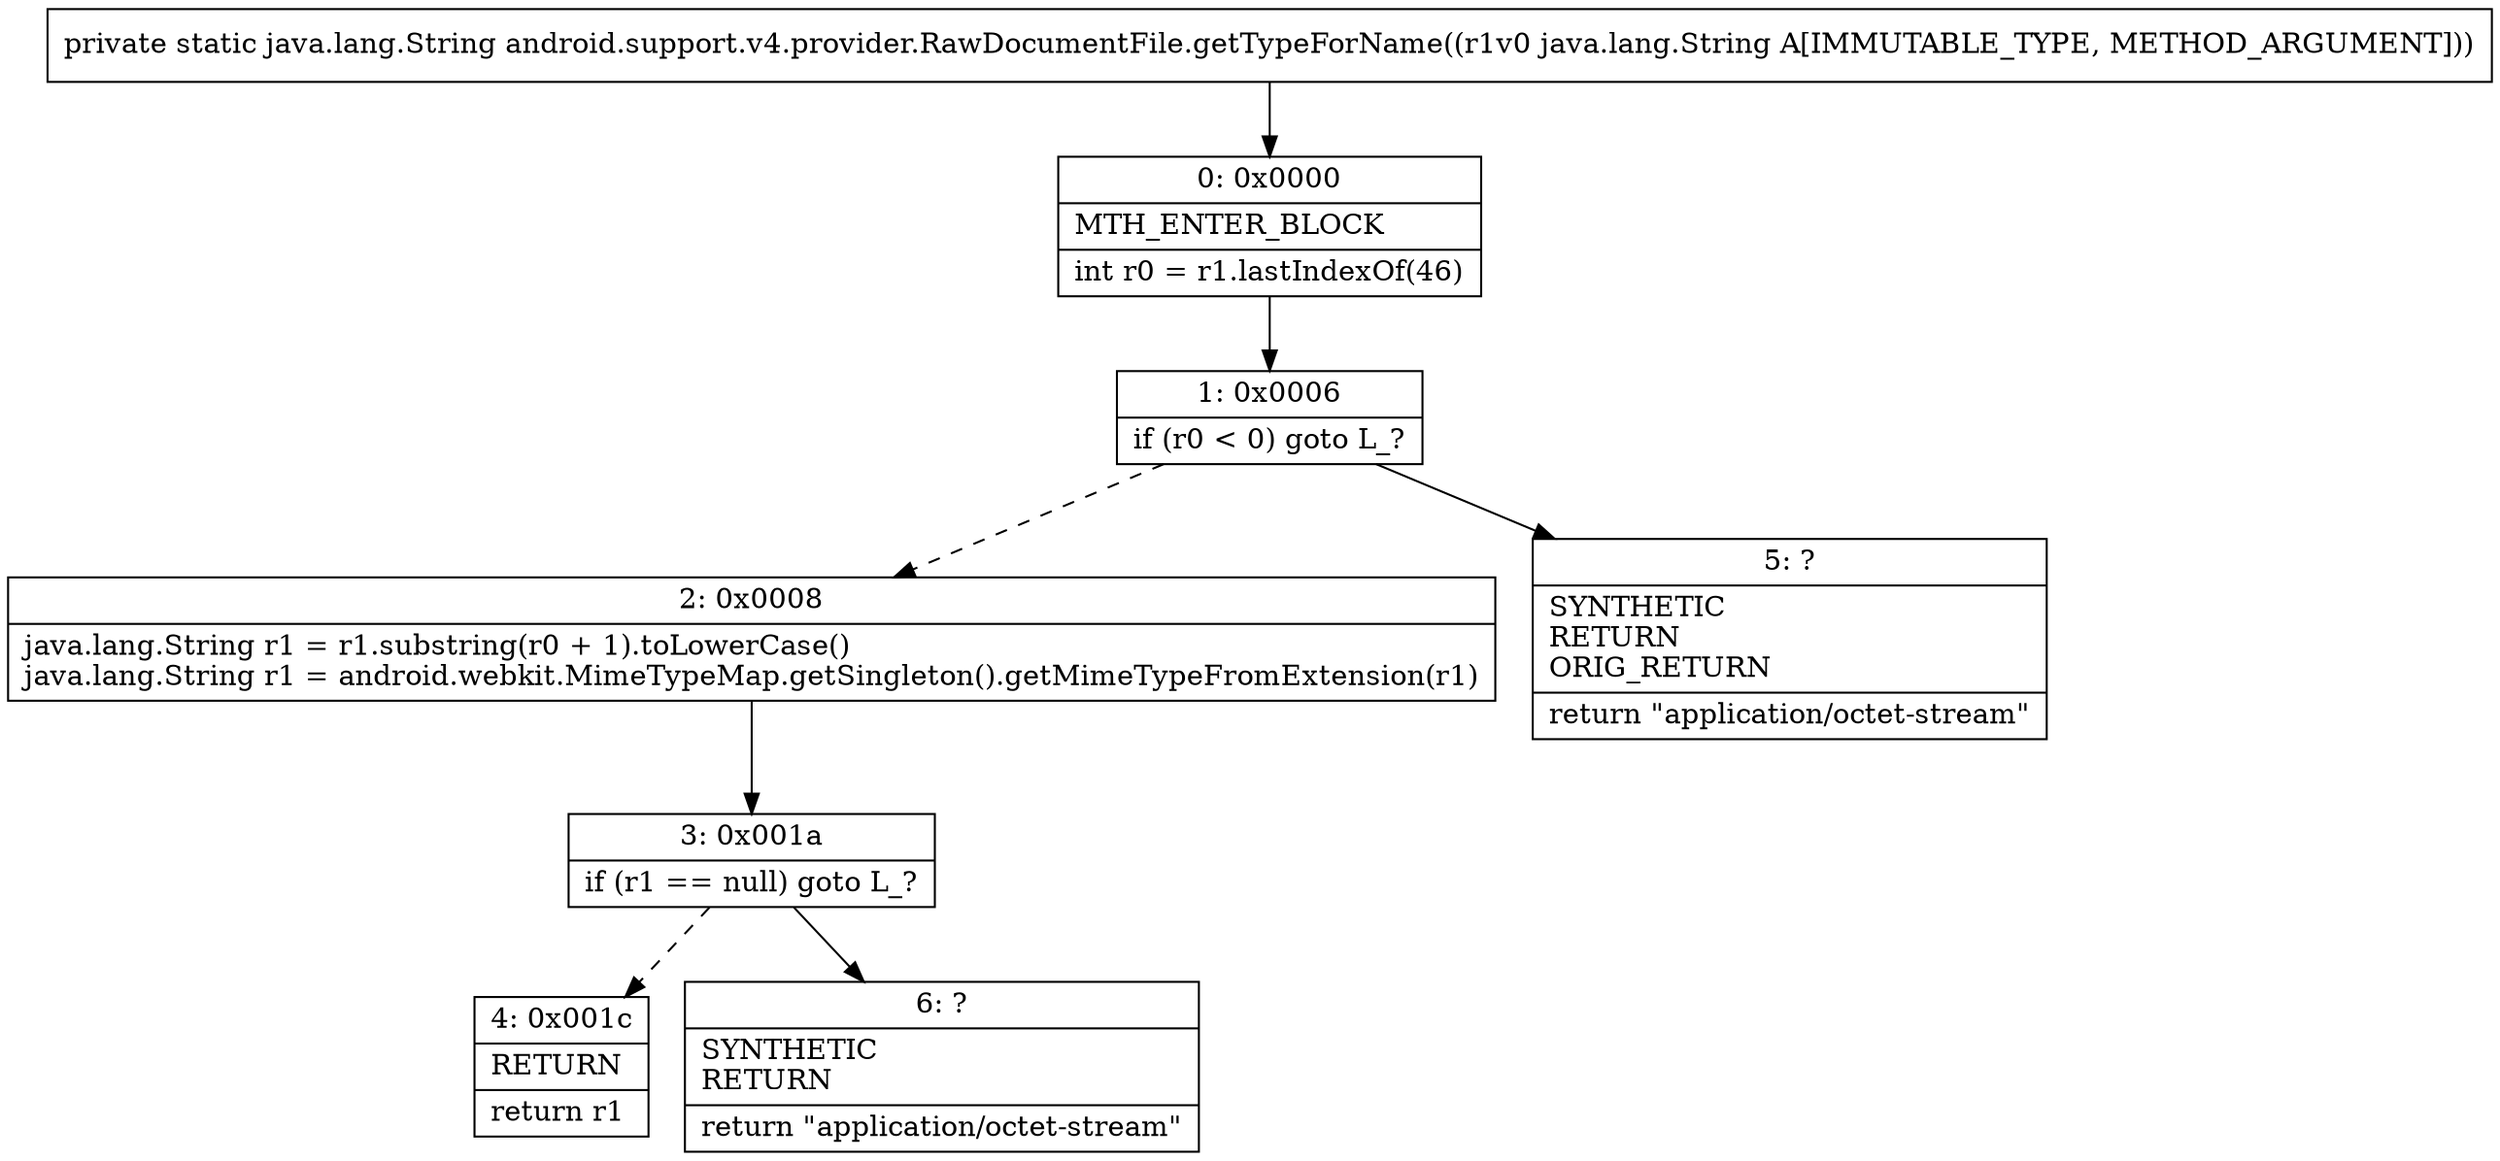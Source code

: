digraph "CFG forandroid.support.v4.provider.RawDocumentFile.getTypeForName(Ljava\/lang\/String;)Ljava\/lang\/String;" {
Node_0 [shape=record,label="{0\:\ 0x0000|MTH_ENTER_BLOCK\l|int r0 = r1.lastIndexOf(46)\l}"];
Node_1 [shape=record,label="{1\:\ 0x0006|if (r0 \< 0) goto L_?\l}"];
Node_2 [shape=record,label="{2\:\ 0x0008|java.lang.String r1 = r1.substring(r0 + 1).toLowerCase()\ljava.lang.String r1 = android.webkit.MimeTypeMap.getSingleton().getMimeTypeFromExtension(r1)\l}"];
Node_3 [shape=record,label="{3\:\ 0x001a|if (r1 == null) goto L_?\l}"];
Node_4 [shape=record,label="{4\:\ 0x001c|RETURN\l|return r1\l}"];
Node_5 [shape=record,label="{5\:\ ?|SYNTHETIC\lRETURN\lORIG_RETURN\l|return \"application\/octet\-stream\"\l}"];
Node_6 [shape=record,label="{6\:\ ?|SYNTHETIC\lRETURN\l|return \"application\/octet\-stream\"\l}"];
MethodNode[shape=record,label="{private static java.lang.String android.support.v4.provider.RawDocumentFile.getTypeForName((r1v0 java.lang.String A[IMMUTABLE_TYPE, METHOD_ARGUMENT])) }"];
MethodNode -> Node_0;
Node_0 -> Node_1;
Node_1 -> Node_2[style=dashed];
Node_1 -> Node_5;
Node_2 -> Node_3;
Node_3 -> Node_4[style=dashed];
Node_3 -> Node_6;
}

